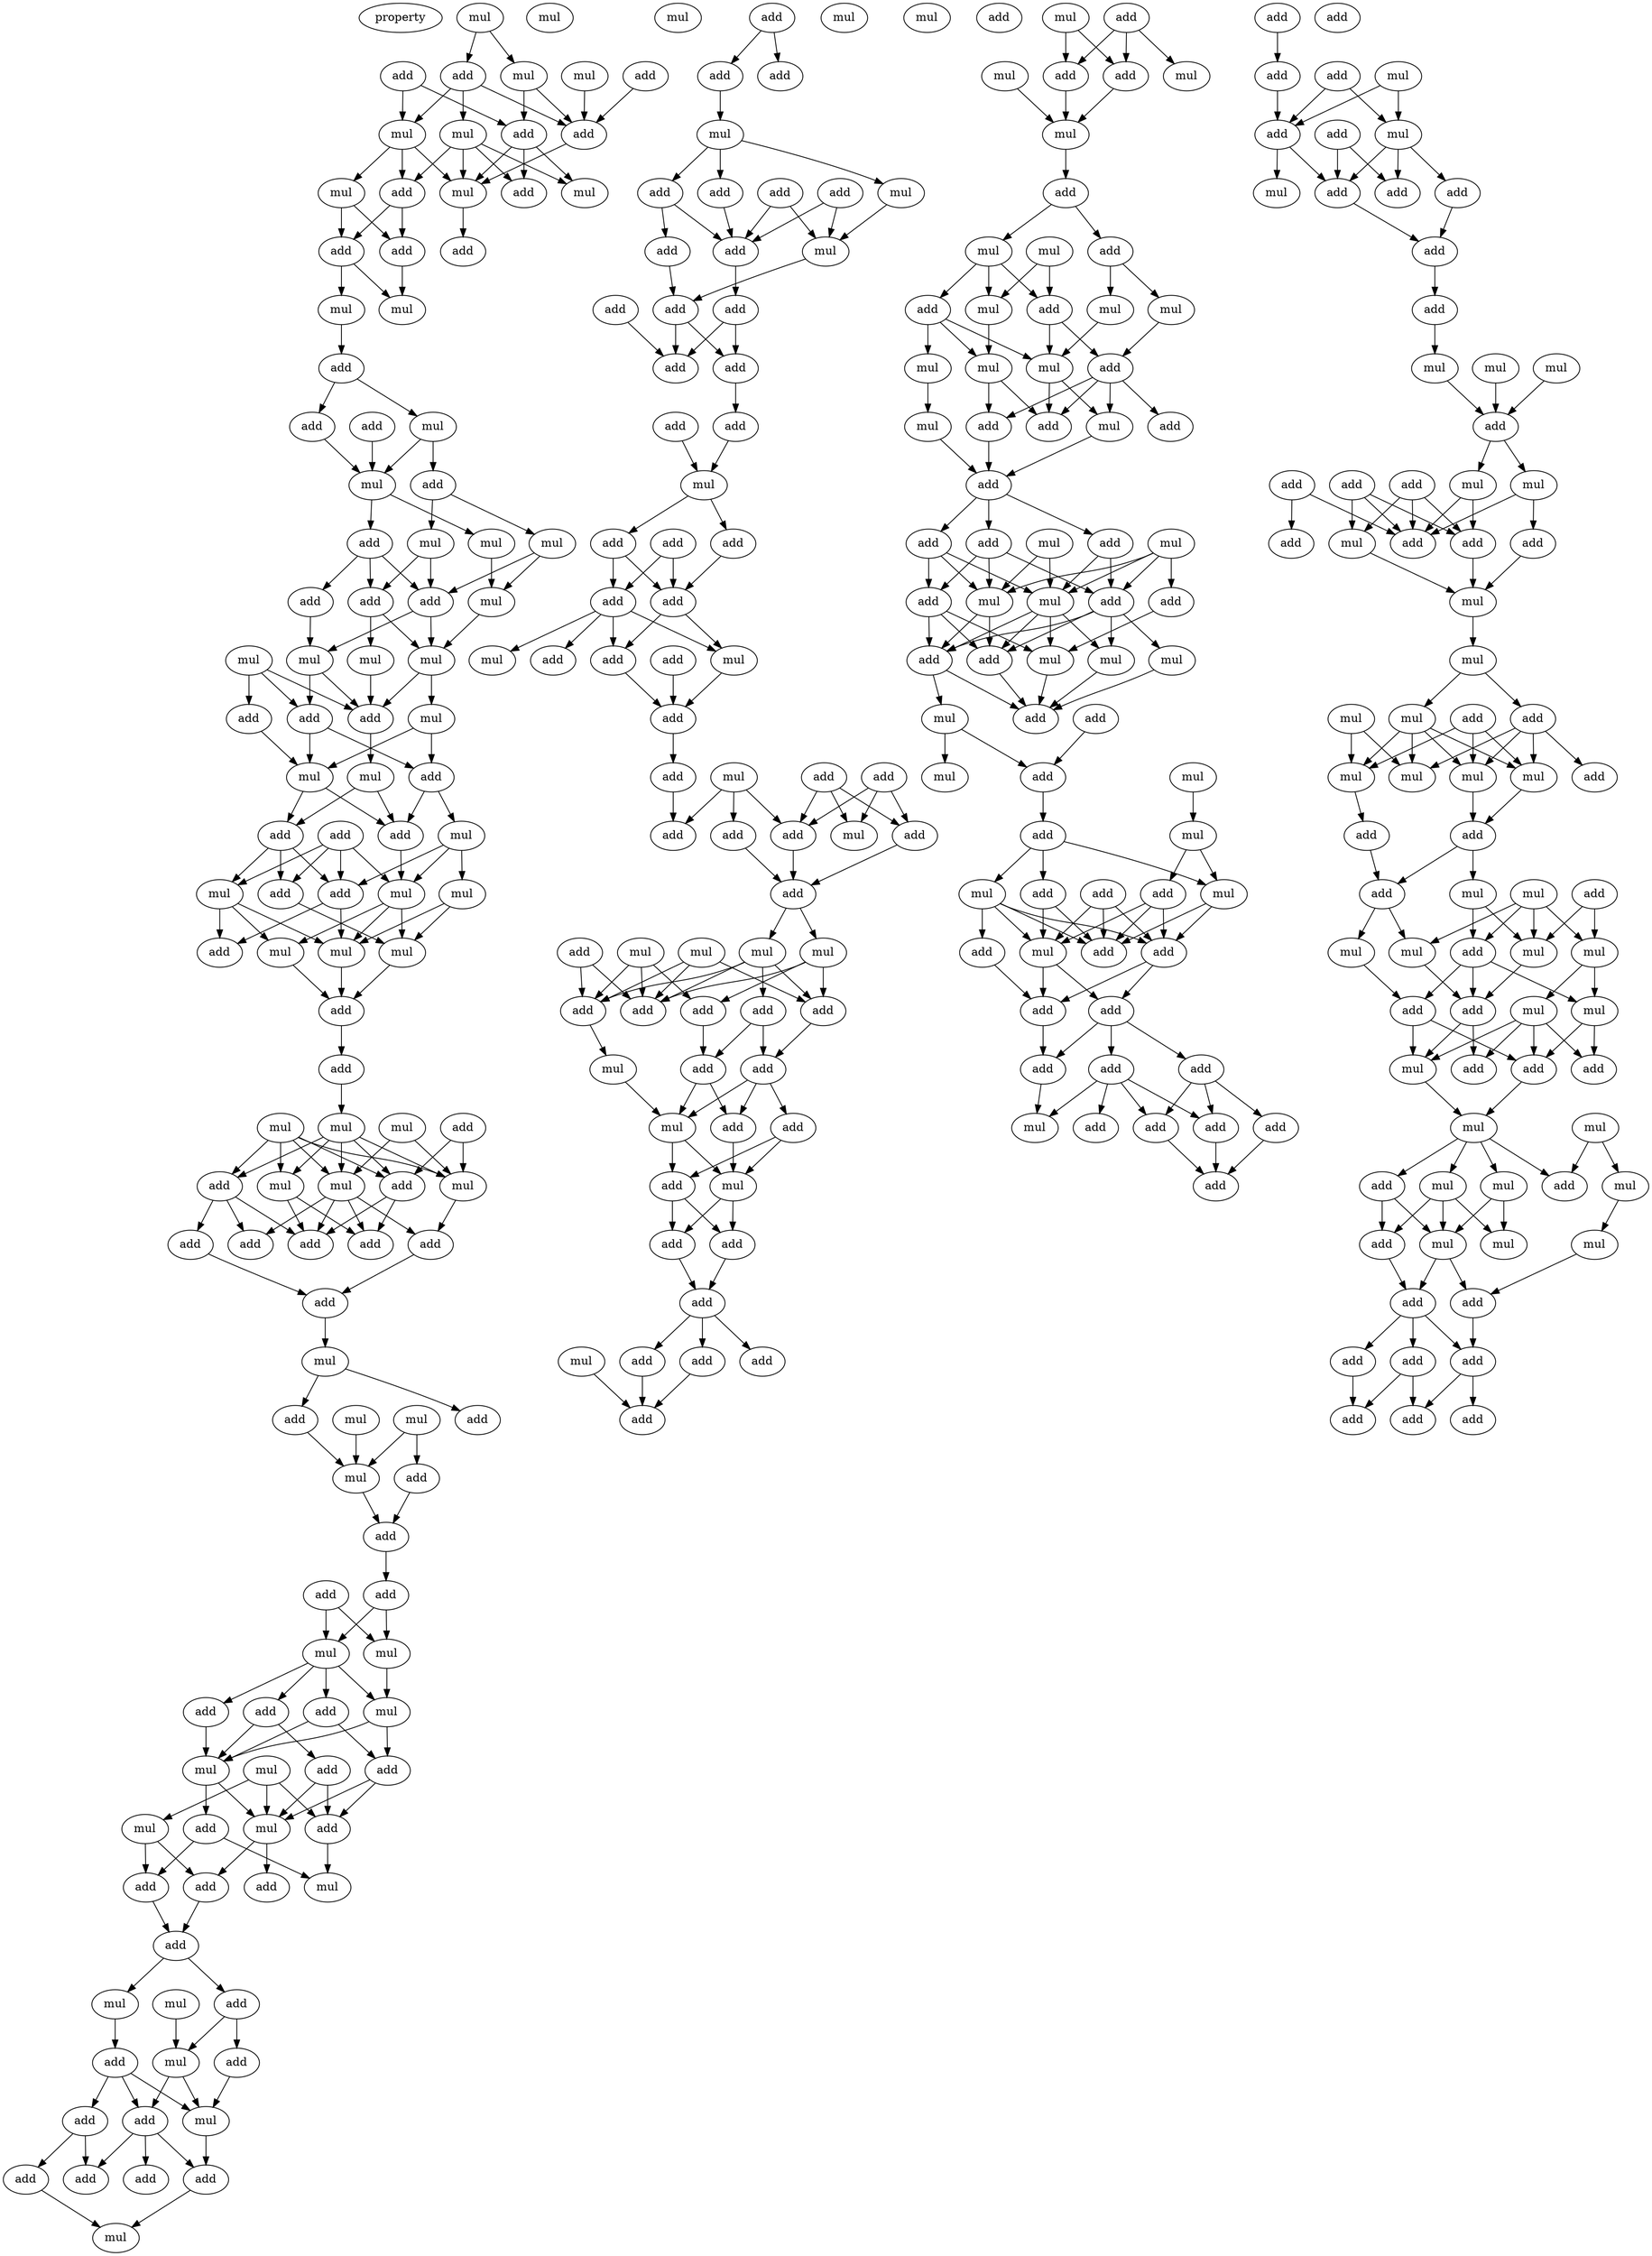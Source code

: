 digraph {
    node [fontcolor=black]
    property [mul=2,lf=1.3]
    0 [ label = mul ];
    1 [ label = add ];
    2 [ label = mul ];
    3 [ label = add ];
    4 [ label = mul ];
    5 [ label = add ];
    6 [ label = mul ];
    7 [ label = add ];
    8 [ label = mul ];
    9 [ label = add ];
    10 [ label = mul ];
    11 [ label = add ];
    12 [ label = add ];
    13 [ label = mul ];
    14 [ label = mul ];
    15 [ label = add ];
    16 [ label = add ];
    17 [ label = add ];
    18 [ label = mul ];
    19 [ label = mul ];
    20 [ label = add ];
    21 [ label = mul ];
    22 [ label = add ];
    23 [ label = mul ];
    24 [ label = mul ];
    25 [ label = add ];
    26 [ label = mul ];
    27 [ label = add ];
    28 [ label = mul ];
    29 [ label = mul ];
    30 [ label = add ];
    31 [ label = mul ];
    32 [ label = add ];
    33 [ label = mul ];
    34 [ label = add ];
    35 [ label = add ];
    36 [ label = mul ];
    37 [ label = mul ];
    38 [ label = mul ];
    39 [ label = mul ];
    40 [ label = add ];
    41 [ label = mul ];
    42 [ label = add ];
    43 [ label = add ];
    44 [ label = add ];
    45 [ label = mul ];
    46 [ label = mul ];
    47 [ label = add ];
    48 [ label = add ];
    49 [ label = mul ];
    50 [ label = add ];
    51 [ label = add ];
    52 [ label = mul ];
    53 [ label = mul ];
    54 [ label = mul ];
    55 [ label = add ];
    56 [ label = mul ];
    57 [ label = mul ];
    58 [ label = mul ];
    59 [ label = add ];
    60 [ label = add ];
    61 [ label = add ];
    62 [ label = mul ];
    63 [ label = add ];
    64 [ label = mul ];
    65 [ label = mul ];
    66 [ label = mul ];
    67 [ label = add ];
    68 [ label = mul ];
    69 [ label = add ];
    70 [ label = mul ];
    71 [ label = add ];
    72 [ label = add ];
    73 [ label = add ];
    74 [ label = add ];
    75 [ label = add ];
    76 [ label = add ];
    77 [ label = mul ];
    78 [ label = add ];
    79 [ label = add ];
    80 [ label = mul ];
    81 [ label = mul ];
    82 [ label = mul ];
    83 [ label = add ];
    84 [ label = add ];
    85 [ label = add ];
    86 [ label = add ];
    87 [ label = mul ];
    88 [ label = mul ];
    89 [ label = mul ];
    90 [ label = add ];
    91 [ label = add ];
    92 [ label = add ];
    93 [ label = mul ];
    94 [ label = add ];
    95 [ label = add ];
    96 [ label = mul ];
    97 [ label = add ];
    98 [ label = mul ];
    99 [ label = mul ];
    100 [ label = add ];
    101 [ label = add ];
    102 [ label = add ];
    103 [ label = add ];
    104 [ label = mul ];
    105 [ label = add ];
    106 [ label = add ];
    107 [ label = mul ];
    108 [ label = mul ];
    109 [ label = add ];
    110 [ label = mul ];
    111 [ label = add ];
    112 [ label = mul ];
    113 [ label = add ];
    114 [ label = add ];
    115 [ label = add ];
    116 [ label = add ];
    117 [ label = add ];
    118 [ label = add ];
    119 [ label = mul ];
    120 [ label = add ];
    121 [ label = add ];
    122 [ label = add ];
    123 [ label = mul ];
    124 [ label = add ];
    125 [ label = add ];
    126 [ label = mul ];
    127 [ label = add ];
    128 [ label = add ];
    129 [ label = add ];
    130 [ label = add ];
    131 [ label = mul ];
    132 [ label = add ];
    133 [ label = add ];
    134 [ label = add ];
    135 [ label = add ];
    136 [ label = add ];
    137 [ label = add ];
    138 [ label = mul ];
    139 [ label = add ];
    140 [ label = mul ];
    141 [ label = mul ];
    142 [ label = add ];
    143 [ label = add ];
    144 [ label = add ];
    145 [ label = add ];
    146 [ label = add ];
    147 [ label = add ];
    148 [ label = add ];
    149 [ label = mul ];
    150 [ label = add ];
    151 [ label = mul ];
    152 [ label = add ];
    153 [ label = mul ];
    154 [ label = add ];
    155 [ label = add ];
    156 [ label = add ];
    157 [ label = mul ];
    158 [ label = add ];
    159 [ label = add ];
    160 [ label = add ];
    161 [ label = add ];
    162 [ label = add ];
    163 [ label = mul ];
    164 [ label = mul ];
    165 [ label = mul ];
    166 [ label = add ];
    167 [ label = mul ];
    168 [ label = add ];
    169 [ label = add ];
    170 [ label = add ];
    171 [ label = add ];
    172 [ label = add ];
    173 [ label = mul ];
    174 [ label = add ];
    175 [ label = add ];
    176 [ label = mul ];
    177 [ label = add ];
    178 [ label = add ];
    179 [ label = add ];
    180 [ label = mul ];
    181 [ label = add ];
    182 [ label = add ];
    183 [ label = add ];
    184 [ label = add ];
    185 [ label = add ];
    186 [ label = add ];
    187 [ label = add ];
    188 [ label = mul ];
    189 [ label = add ];
    190 [ label = mul ];
    191 [ label = add ];
    192 [ label = mul ];
    193 [ label = add ];
    194 [ label = mul ];
    195 [ label = add ];
    196 [ label = mul ];
    197 [ label = add ];
    198 [ label = add ];
    199 [ label = mul ];
    200 [ label = mul ];
    201 [ label = mul ];
    202 [ label = mul ];
    203 [ label = mul ];
    204 [ label = add ];
    205 [ label = add ];
    206 [ label = add ];
    207 [ label = mul ];
    208 [ label = mul ];
    209 [ label = mul ];
    210 [ label = add ];
    211 [ label = mul ];
    212 [ label = add ];
    213 [ label = add ];
    214 [ label = mul ];
    215 [ label = add ];
    216 [ label = add ];
    217 [ label = mul ];
    218 [ label = add ];
    219 [ label = add ];
    220 [ label = mul ];
    221 [ label = add ];
    222 [ label = mul ];
    223 [ label = add ];
    224 [ label = add ];
    225 [ label = mul ];
    226 [ label = mul ];
    227 [ label = mul ];
    228 [ label = add ];
    229 [ label = mul ];
    230 [ label = add ];
    231 [ label = add ];
    232 [ label = add ];
    233 [ label = mul ];
    234 [ label = mul ];
    235 [ label = mul ];
    236 [ label = add ];
    237 [ label = add ];
    238 [ label = mul ];
    239 [ label = add ];
    240 [ label = add ];
    241 [ label = mul ];
    242 [ label = add ];
    243 [ label = mul ];
    244 [ label = add ];
    245 [ label = mul ];
    246 [ label = add ];
    247 [ label = add ];
    248 [ label = add ];
    249 [ label = add ];
    250 [ label = add ];
    251 [ label = add ];
    252 [ label = add ];
    253 [ label = add ];
    254 [ label = mul ];
    255 [ label = add ];
    256 [ label = add ];
    257 [ label = add ];
    258 [ label = add ];
    259 [ label = add ];
    260 [ label = add ];
    261 [ label = add ];
    262 [ label = mul ];
    263 [ label = mul ];
    264 [ label = add ];
    265 [ label = add ];
    266 [ label = add ];
    267 [ label = mul ];
    268 [ label = add ];
    269 [ label = add ];
    270 [ label = add ];
    271 [ label = add ];
    272 [ label = mul ];
    273 [ label = add ];
    274 [ label = mul ];
    275 [ label = mul ];
    276 [ label = add ];
    277 [ label = add ];
    278 [ label = add ];
    279 [ label = mul ];
    280 [ label = add ];
    281 [ label = mul ];
    282 [ label = add ];
    283 [ label = add ];
    284 [ label = mul ];
    285 [ label = add ];
    286 [ label = add ];
    287 [ label = mul ];
    288 [ label = mul ];
    289 [ label = mul ];
    290 [ label = add ];
    291 [ label = mul ];
    292 [ label = add ];
    293 [ label = add ];
    294 [ label = mul ];
    295 [ label = mul ];
    296 [ label = mul ];
    297 [ label = mul ];
    298 [ label = add ];
    299 [ label = add ];
    300 [ label = add ];
    301 [ label = mul ];
    302 [ label = mul ];
    303 [ label = add ];
    304 [ label = mul ];
    305 [ label = add ];
    306 [ label = mul ];
    307 [ label = mul ];
    308 [ label = mul ];
    309 [ label = add ];
    310 [ label = mul ];
    311 [ label = mul ];
    312 [ label = add ];
    313 [ label = add ];
    314 [ label = add ];
    315 [ label = mul ];
    316 [ label = add ];
    317 [ label = mul ];
    318 [ label = mul ];
    319 [ label = mul ];
    320 [ label = add ];
    321 [ label = mul ];
    322 [ label = mul ];
    323 [ label = add ];
    324 [ label = mul ];
    325 [ label = mul ];
    326 [ label = mul ];
    327 [ label = add ];
    328 [ label = add ];
    329 [ label = add ];
    330 [ label = add ];
    331 [ label = add ];
    332 [ label = add ];
    333 [ label = add ];
    334 [ label = add ];
    335 [ label = add ];
    0 -> 2 [ name = 0 ];
    0 -> 5 [ name = 1 ];
    1 -> 6 [ name = 2 ];
    1 -> 9 [ name = 3 ];
    2 -> 7 [ name = 4 ];
    2 -> 9 [ name = 5 ];
    3 -> 7 [ name = 6 ];
    4 -> 7 [ name = 7 ];
    5 -> 6 [ name = 8 ];
    5 -> 7 [ name = 9 ];
    5 -> 8 [ name = 10 ];
    6 -> 10 [ name = 11 ];
    6 -> 11 [ name = 12 ];
    6 -> 13 [ name = 13 ];
    7 -> 13 [ name = 14 ];
    8 -> 11 [ name = 15 ];
    8 -> 12 [ name = 16 ];
    8 -> 13 [ name = 17 ];
    8 -> 14 [ name = 18 ];
    9 -> 12 [ name = 19 ];
    9 -> 13 [ name = 20 ];
    9 -> 14 [ name = 21 ];
    10 -> 15 [ name = 22 ];
    10 -> 17 [ name = 23 ];
    11 -> 15 [ name = 24 ];
    11 -> 17 [ name = 25 ];
    13 -> 16 [ name = 26 ];
    15 -> 18 [ name = 27 ];
    15 -> 19 [ name = 28 ];
    17 -> 18 [ name = 29 ];
    19 -> 20 [ name = 30 ];
    20 -> 21 [ name = 31 ];
    20 -> 22 [ name = 32 ];
    21 -> 26 [ name = 33 ];
    21 -> 27 [ name = 34 ];
    22 -> 26 [ name = 35 ];
    25 -> 26 [ name = 36 ];
    26 -> 28 [ name = 37 ];
    26 -> 30 [ name = 38 ];
    27 -> 29 [ name = 39 ];
    27 -> 31 [ name = 40 ];
    28 -> 33 [ name = 41 ];
    29 -> 33 [ name = 42 ];
    29 -> 34 [ name = 43 ];
    30 -> 32 [ name = 44 ];
    30 -> 34 [ name = 45 ];
    30 -> 35 [ name = 46 ];
    31 -> 32 [ name = 47 ];
    31 -> 34 [ name = 48 ];
    32 -> 38 [ name = 49 ];
    32 -> 39 [ name = 50 ];
    33 -> 38 [ name = 51 ];
    34 -> 37 [ name = 52 ];
    34 -> 38 [ name = 53 ];
    35 -> 37 [ name = 54 ];
    36 -> 40 [ name = 55 ];
    36 -> 42 [ name = 56 ];
    36 -> 43 [ name = 57 ];
    37 -> 40 [ name = 58 ];
    37 -> 42 [ name = 59 ];
    38 -> 41 [ name = 60 ];
    38 -> 42 [ name = 61 ];
    39 -> 42 [ name = 62 ];
    40 -> 44 [ name = 63 ];
    40 -> 46 [ name = 64 ];
    41 -> 44 [ name = 65 ];
    41 -> 46 [ name = 66 ];
    42 -> 45 [ name = 67 ];
    43 -> 46 [ name = 68 ];
    44 -> 48 [ name = 69 ];
    44 -> 49 [ name = 70 ];
    45 -> 47 [ name = 71 ];
    45 -> 48 [ name = 72 ];
    46 -> 47 [ name = 73 ];
    46 -> 48 [ name = 74 ];
    47 -> 51 [ name = 75 ];
    47 -> 52 [ name = 76 ];
    47 -> 55 [ name = 77 ];
    48 -> 53 [ name = 78 ];
    49 -> 53 [ name = 79 ];
    49 -> 54 [ name = 80 ];
    49 -> 55 [ name = 81 ];
    50 -> 51 [ name = 82 ];
    50 -> 52 [ name = 83 ];
    50 -> 53 [ name = 84 ];
    50 -> 55 [ name = 85 ];
    51 -> 57 [ name = 86 ];
    52 -> 56 [ name = 87 ];
    52 -> 58 [ name = 88 ];
    52 -> 59 [ name = 89 ];
    53 -> 56 [ name = 90 ];
    53 -> 57 [ name = 91 ];
    53 -> 58 [ name = 92 ];
    54 -> 57 [ name = 93 ];
    54 -> 58 [ name = 94 ];
    55 -> 58 [ name = 95 ];
    55 -> 59 [ name = 96 ];
    56 -> 60 [ name = 97 ];
    57 -> 60 [ name = 98 ];
    58 -> 60 [ name = 99 ];
    60 -> 61 [ name = 100 ];
    61 -> 65 [ name = 101 ];
    62 -> 66 [ name = 102 ];
    62 -> 67 [ name = 103 ];
    62 -> 68 [ name = 104 ];
    62 -> 69 [ name = 105 ];
    62 -> 70 [ name = 106 ];
    63 -> 66 [ name = 107 ];
    63 -> 69 [ name = 108 ];
    64 -> 66 [ name = 109 ];
    64 -> 68 [ name = 110 ];
    65 -> 66 [ name = 111 ];
    65 -> 67 [ name = 112 ];
    65 -> 68 [ name = 113 ];
    65 -> 69 [ name = 114 ];
    65 -> 70 [ name = 115 ];
    66 -> 75 [ name = 116 ];
    67 -> 71 [ name = 117 ];
    67 -> 72 [ name = 118 ];
    67 -> 74 [ name = 119 ];
    68 -> 71 [ name = 120 ];
    68 -> 73 [ name = 121 ];
    68 -> 74 [ name = 122 ];
    68 -> 75 [ name = 123 ];
    69 -> 73 [ name = 124 ];
    69 -> 74 [ name = 125 ];
    70 -> 73 [ name = 126 ];
    70 -> 74 [ name = 127 ];
    72 -> 76 [ name = 128 ];
    75 -> 76 [ name = 129 ];
    76 -> 77 [ name = 130 ];
    77 -> 78 [ name = 131 ];
    77 -> 79 [ name = 132 ];
    78 -> 82 [ name = 133 ];
    80 -> 82 [ name = 134 ];
    80 -> 83 [ name = 135 ];
    81 -> 82 [ name = 136 ];
    82 -> 84 [ name = 137 ];
    83 -> 84 [ name = 138 ];
    84 -> 85 [ name = 139 ];
    85 -> 87 [ name = 140 ];
    85 -> 88 [ name = 141 ];
    86 -> 87 [ name = 142 ];
    86 -> 88 [ name = 143 ];
    87 -> 89 [ name = 144 ];
    88 -> 89 [ name = 145 ];
    88 -> 90 [ name = 146 ];
    88 -> 91 [ name = 147 ];
    88 -> 92 [ name = 148 ];
    89 -> 94 [ name = 149 ];
    89 -> 96 [ name = 150 ];
    90 -> 94 [ name = 151 ];
    90 -> 96 [ name = 152 ];
    91 -> 96 [ name = 153 ];
    92 -> 95 [ name = 154 ];
    92 -> 96 [ name = 155 ];
    93 -> 97 [ name = 156 ];
    93 -> 98 [ name = 157 ];
    93 -> 99 [ name = 158 ];
    94 -> 97 [ name = 159 ];
    94 -> 98 [ name = 160 ];
    95 -> 97 [ name = 161 ];
    95 -> 98 [ name = 162 ];
    96 -> 98 [ name = 163 ];
    96 -> 100 [ name = 164 ];
    97 -> 104 [ name = 165 ];
    98 -> 101 [ name = 166 ];
    98 -> 103 [ name = 167 ];
    99 -> 102 [ name = 168 ];
    99 -> 103 [ name = 169 ];
    100 -> 102 [ name = 170 ];
    100 -> 104 [ name = 171 ];
    102 -> 105 [ name = 172 ];
    103 -> 105 [ name = 173 ];
    105 -> 106 [ name = 174 ];
    105 -> 107 [ name = 175 ];
    106 -> 110 [ name = 176 ];
    106 -> 111 [ name = 177 ];
    107 -> 109 [ name = 178 ];
    108 -> 110 [ name = 179 ];
    109 -> 112 [ name = 180 ];
    109 -> 113 [ name = 181 ];
    109 -> 114 [ name = 182 ];
    110 -> 112 [ name = 183 ];
    110 -> 114 [ name = 184 ];
    111 -> 112 [ name = 185 ];
    112 -> 116 [ name = 186 ];
    113 -> 117 [ name = 187 ];
    113 -> 118 [ name = 188 ];
    114 -> 115 [ name = 189 ];
    114 -> 116 [ name = 190 ];
    114 -> 118 [ name = 191 ];
    116 -> 119 [ name = 192 ];
    117 -> 119 [ name = 193 ];
    120 -> 121 [ name = 194 ];
    120 -> 122 [ name = 195 ];
    121 -> 123 [ name = 196 ];
    123 -> 124 [ name = 197 ];
    123 -> 126 [ name = 198 ];
    123 -> 128 [ name = 199 ];
    124 -> 129 [ name = 200 ];
    125 -> 129 [ name = 201 ];
    125 -> 131 [ name = 202 ];
    126 -> 131 [ name = 203 ];
    127 -> 129 [ name = 204 ];
    127 -> 131 [ name = 205 ];
    128 -> 129 [ name = 206 ];
    128 -> 130 [ name = 207 ];
    129 -> 134 [ name = 208 ];
    130 -> 132 [ name = 209 ];
    131 -> 132 [ name = 210 ];
    132 -> 135 [ name = 211 ];
    132 -> 136 [ name = 212 ];
    133 -> 135 [ name = 213 ];
    134 -> 135 [ name = 214 ];
    134 -> 136 [ name = 215 ];
    136 -> 139 [ name = 216 ];
    137 -> 140 [ name = 217 ];
    139 -> 140 [ name = 218 ];
    140 -> 142 [ name = 219 ];
    140 -> 143 [ name = 220 ];
    142 -> 145 [ name = 221 ];
    142 -> 146 [ name = 222 ];
    143 -> 146 [ name = 223 ];
    144 -> 145 [ name = 224 ];
    144 -> 146 [ name = 225 ];
    145 -> 147 [ name = 226 ];
    145 -> 148 [ name = 227 ];
    145 -> 149 [ name = 228 ];
    145 -> 151 [ name = 229 ];
    146 -> 147 [ name = 230 ];
    146 -> 149 [ name = 231 ];
    147 -> 152 [ name = 232 ];
    149 -> 152 [ name = 233 ];
    150 -> 152 [ name = 234 ];
    152 -> 156 [ name = 235 ];
    153 -> 158 [ name = 236 ];
    153 -> 159 [ name = 237 ];
    153 -> 161 [ name = 238 ];
    154 -> 157 [ name = 239 ];
    154 -> 158 [ name = 240 ];
    154 -> 160 [ name = 241 ];
    155 -> 157 [ name = 242 ];
    155 -> 158 [ name = 243 ];
    155 -> 160 [ name = 244 ];
    156 -> 159 [ name = 245 ];
    158 -> 162 [ name = 246 ];
    160 -> 162 [ name = 247 ];
    161 -> 162 [ name = 248 ];
    162 -> 164 [ name = 249 ];
    162 -> 167 [ name = 250 ];
    163 -> 169 [ name = 251 ];
    163 -> 170 [ name = 252 ];
    163 -> 172 [ name = 253 ];
    164 -> 168 [ name = 254 ];
    164 -> 169 [ name = 255 ];
    164 -> 170 [ name = 256 ];
    164 -> 171 [ name = 257 ];
    165 -> 168 [ name = 258 ];
    165 -> 169 [ name = 259 ];
    165 -> 170 [ name = 260 ];
    166 -> 169 [ name = 261 ];
    166 -> 170 [ name = 262 ];
    167 -> 168 [ name = 263 ];
    167 -> 169 [ name = 264 ];
    167 -> 172 [ name = 265 ];
    168 -> 175 [ name = 266 ];
    170 -> 173 [ name = 267 ];
    171 -> 174 [ name = 268 ];
    171 -> 175 [ name = 269 ];
    172 -> 174 [ name = 270 ];
    173 -> 176 [ name = 271 ];
    174 -> 176 [ name = 272 ];
    174 -> 177 [ name = 273 ];
    175 -> 176 [ name = 274 ];
    175 -> 177 [ name = 275 ];
    175 -> 178 [ name = 276 ];
    176 -> 179 [ name = 277 ];
    176 -> 180 [ name = 278 ];
    177 -> 180 [ name = 279 ];
    178 -> 179 [ name = 280 ];
    178 -> 180 [ name = 281 ];
    179 -> 181 [ name = 282 ];
    179 -> 182 [ name = 283 ];
    180 -> 181 [ name = 284 ];
    180 -> 182 [ name = 285 ];
    181 -> 183 [ name = 286 ];
    182 -> 183 [ name = 287 ];
    183 -> 185 [ name = 288 ];
    183 -> 186 [ name = 289 ];
    183 -> 187 [ name = 290 ];
    185 -> 189 [ name = 291 ];
    186 -> 189 [ name = 292 ];
    188 -> 189 [ name = 293 ];
    190 -> 193 [ name = 294 ];
    190 -> 195 [ name = 295 ];
    191 -> 193 [ name = 296 ];
    191 -> 194 [ name = 297 ];
    191 -> 195 [ name = 298 ];
    192 -> 196 [ name = 299 ];
    193 -> 196 [ name = 300 ];
    195 -> 196 [ name = 301 ];
    196 -> 197 [ name = 302 ];
    197 -> 198 [ name = 303 ];
    197 -> 199 [ name = 304 ];
    198 -> 202 [ name = 305 ];
    198 -> 203 [ name = 306 ];
    199 -> 201 [ name = 307 ];
    199 -> 204 [ name = 308 ];
    199 -> 205 [ name = 309 ];
    200 -> 201 [ name = 310 ];
    200 -> 204 [ name = 311 ];
    201 -> 209 [ name = 312 ];
    202 -> 206 [ name = 313 ];
    203 -> 208 [ name = 314 ];
    204 -> 206 [ name = 315 ];
    204 -> 208 [ name = 316 ];
    205 -> 207 [ name = 317 ];
    205 -> 208 [ name = 318 ];
    205 -> 209 [ name = 319 ];
    206 -> 210 [ name = 320 ];
    206 -> 211 [ name = 321 ];
    206 -> 212 [ name = 322 ];
    206 -> 213 [ name = 323 ];
    207 -> 214 [ name = 324 ];
    208 -> 210 [ name = 325 ];
    208 -> 211 [ name = 326 ];
    209 -> 210 [ name = 327 ];
    209 -> 213 [ name = 328 ];
    211 -> 215 [ name = 329 ];
    213 -> 215 [ name = 330 ];
    214 -> 215 [ name = 331 ];
    215 -> 216 [ name = 332 ];
    215 -> 218 [ name = 333 ];
    215 -> 219 [ name = 334 ];
    216 -> 221 [ name = 335 ];
    216 -> 225 [ name = 336 ];
    217 -> 221 [ name = 337 ];
    217 -> 222 [ name = 338 ];
    217 -> 224 [ name = 339 ];
    217 -> 225 [ name = 340 ];
    218 -> 222 [ name = 341 ];
    218 -> 223 [ name = 342 ];
    218 -> 225 [ name = 343 ];
    219 -> 221 [ name = 344 ];
    219 -> 222 [ name = 345 ];
    219 -> 223 [ name = 346 ];
    220 -> 222 [ name = 347 ];
    220 -> 225 [ name = 348 ];
    221 -> 226 [ name = 349 ];
    221 -> 228 [ name = 350 ];
    221 -> 229 [ name = 351 ];
    221 -> 230 [ name = 352 ];
    222 -> 228 [ name = 353 ];
    222 -> 230 [ name = 354 ];
    223 -> 227 [ name = 355 ];
    223 -> 228 [ name = 356 ];
    223 -> 230 [ name = 357 ];
    224 -> 227 [ name = 358 ];
    225 -> 226 [ name = 359 ];
    225 -> 227 [ name = 360 ];
    225 -> 228 [ name = 361 ];
    225 -> 230 [ name = 362 ];
    226 -> 231 [ name = 363 ];
    227 -> 231 [ name = 364 ];
    228 -> 231 [ name = 365 ];
    228 -> 233 [ name = 366 ];
    229 -> 231 [ name = 367 ];
    230 -> 231 [ name = 368 ];
    232 -> 236 [ name = 369 ];
    233 -> 234 [ name = 370 ];
    233 -> 236 [ name = 371 ];
    235 -> 238 [ name = 372 ];
    236 -> 237 [ name = 373 ];
    237 -> 239 [ name = 374 ];
    237 -> 241 [ name = 375 ];
    237 -> 243 [ name = 376 ];
    238 -> 242 [ name = 377 ];
    238 -> 243 [ name = 378 ];
    239 -> 244 [ name = 379 ];
    239 -> 245 [ name = 380 ];
    240 -> 244 [ name = 381 ];
    240 -> 245 [ name = 382 ];
    240 -> 246 [ name = 383 ];
    241 -> 244 [ name = 384 ];
    241 -> 245 [ name = 385 ];
    241 -> 246 [ name = 386 ];
    241 -> 247 [ name = 387 ];
    242 -> 244 [ name = 388 ];
    242 -> 245 [ name = 389 ];
    242 -> 246 [ name = 390 ];
    243 -> 244 [ name = 391 ];
    243 -> 246 [ name = 392 ];
    245 -> 248 [ name = 393 ];
    245 -> 249 [ name = 394 ];
    246 -> 248 [ name = 395 ];
    246 -> 249 [ name = 396 ];
    247 -> 248 [ name = 397 ];
    248 -> 252 [ name = 398 ];
    249 -> 250 [ name = 399 ];
    249 -> 251 [ name = 400 ];
    249 -> 252 [ name = 401 ];
    250 -> 253 [ name = 402 ];
    250 -> 254 [ name = 403 ];
    250 -> 256 [ name = 404 ];
    250 -> 257 [ name = 405 ];
    251 -> 253 [ name = 406 ];
    251 -> 255 [ name = 407 ];
    251 -> 257 [ name = 408 ];
    252 -> 254 [ name = 409 ];
    253 -> 258 [ name = 410 ];
    255 -> 258 [ name = 411 ];
    257 -> 258 [ name = 412 ];
    259 -> 260 [ name = 413 ];
    260 -> 265 [ name = 414 ];
    261 -> 263 [ name = 415 ];
    261 -> 265 [ name = 416 ];
    262 -> 263 [ name = 417 ];
    262 -> 265 [ name = 418 ];
    263 -> 266 [ name = 419 ];
    263 -> 268 [ name = 420 ];
    263 -> 269 [ name = 421 ];
    264 -> 266 [ name = 422 ];
    264 -> 269 [ name = 423 ];
    265 -> 266 [ name = 424 ];
    265 -> 267 [ name = 425 ];
    266 -> 270 [ name = 426 ];
    268 -> 270 [ name = 427 ];
    270 -> 271 [ name = 428 ];
    271 -> 275 [ name = 429 ];
    272 -> 276 [ name = 430 ];
    274 -> 276 [ name = 431 ];
    275 -> 276 [ name = 432 ];
    276 -> 279 [ name = 433 ];
    276 -> 281 [ name = 434 ];
    277 -> 282 [ name = 435 ];
    277 -> 283 [ name = 436 ];
    278 -> 282 [ name = 437 ];
    278 -> 284 [ name = 438 ];
    278 -> 286 [ name = 439 ];
    279 -> 282 [ name = 440 ];
    279 -> 286 [ name = 441 ];
    280 -> 282 [ name = 442 ];
    280 -> 284 [ name = 443 ];
    280 -> 286 [ name = 444 ];
    281 -> 282 [ name = 445 ];
    281 -> 285 [ name = 446 ];
    284 -> 287 [ name = 447 ];
    285 -> 287 [ name = 448 ];
    286 -> 287 [ name = 449 ];
    287 -> 288 [ name = 450 ];
    288 -> 290 [ name = 451 ];
    288 -> 291 [ name = 452 ];
    289 -> 294 [ name = 453 ];
    289 -> 296 [ name = 454 ];
    290 -> 293 [ name = 455 ];
    290 -> 295 [ name = 456 ];
    290 -> 296 [ name = 457 ];
    290 -> 297 [ name = 458 ];
    291 -> 294 [ name = 459 ];
    291 -> 295 [ name = 460 ];
    291 -> 296 [ name = 461 ];
    291 -> 297 [ name = 462 ];
    292 -> 294 [ name = 463 ];
    292 -> 295 [ name = 464 ];
    292 -> 297 [ name = 465 ];
    294 -> 298 [ name = 466 ];
    295 -> 299 [ name = 467 ];
    297 -> 299 [ name = 468 ];
    298 -> 303 [ name = 469 ];
    299 -> 301 [ name = 470 ];
    299 -> 303 [ name = 471 ];
    300 -> 306 [ name = 472 ];
    300 -> 308 [ name = 473 ];
    301 -> 305 [ name = 474 ];
    301 -> 308 [ name = 475 ];
    302 -> 304 [ name = 476 ];
    302 -> 305 [ name = 477 ];
    302 -> 306 [ name = 478 ];
    302 -> 308 [ name = 479 ];
    303 -> 304 [ name = 480 ];
    303 -> 307 [ name = 481 ];
    304 -> 309 [ name = 482 ];
    305 -> 309 [ name = 483 ];
    305 -> 311 [ name = 484 ];
    305 -> 312 [ name = 485 ];
    306 -> 310 [ name = 486 ];
    306 -> 311 [ name = 487 ];
    307 -> 312 [ name = 488 ];
    308 -> 309 [ name = 489 ];
    309 -> 313 [ name = 490 ];
    309 -> 315 [ name = 491 ];
    310 -> 313 [ name = 492 ];
    310 -> 314 [ name = 493 ];
    310 -> 315 [ name = 494 ];
    310 -> 316 [ name = 495 ];
    311 -> 314 [ name = 496 ];
    311 -> 316 [ name = 497 ];
    312 -> 314 [ name = 498 ];
    312 -> 315 [ name = 499 ];
    314 -> 318 [ name = 500 ];
    315 -> 318 [ name = 501 ];
    317 -> 322 [ name = 502 ];
    317 -> 323 [ name = 503 ];
    318 -> 319 [ name = 504 ];
    318 -> 320 [ name = 505 ];
    318 -> 321 [ name = 506 ];
    318 -> 323 [ name = 507 ];
    319 -> 325 [ name = 508 ];
    319 -> 326 [ name = 509 ];
    320 -> 325 [ name = 510 ];
    320 -> 327 [ name = 511 ];
    321 -> 325 [ name = 512 ];
    321 -> 326 [ name = 513 ];
    321 -> 327 [ name = 514 ];
    322 -> 324 [ name = 515 ];
    324 -> 329 [ name = 516 ];
    325 -> 328 [ name = 517 ];
    325 -> 329 [ name = 518 ];
    327 -> 328 [ name = 519 ];
    328 -> 330 [ name = 520 ];
    328 -> 331 [ name = 521 ];
    328 -> 332 [ name = 522 ];
    329 -> 331 [ name = 523 ];
    330 -> 334 [ name = 524 ];
    331 -> 333 [ name = 525 ];
    331 -> 335 [ name = 526 ];
    332 -> 333 [ name = 527 ];
    332 -> 334 [ name = 528 ];
}
